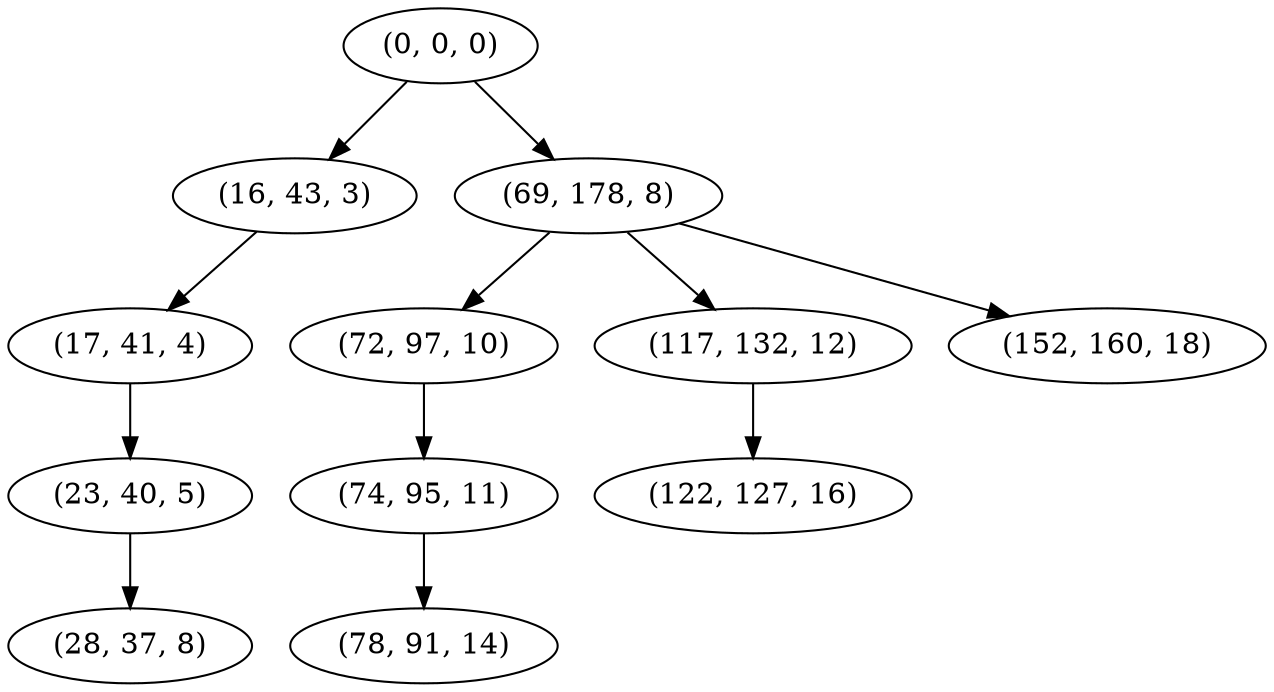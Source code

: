 digraph tree {
    "(0, 0, 0)";
    "(16, 43, 3)";
    "(17, 41, 4)";
    "(23, 40, 5)";
    "(28, 37, 8)";
    "(69, 178, 8)";
    "(72, 97, 10)";
    "(74, 95, 11)";
    "(78, 91, 14)";
    "(117, 132, 12)";
    "(122, 127, 16)";
    "(152, 160, 18)";
    "(0, 0, 0)" -> "(16, 43, 3)";
    "(0, 0, 0)" -> "(69, 178, 8)";
    "(16, 43, 3)" -> "(17, 41, 4)";
    "(17, 41, 4)" -> "(23, 40, 5)";
    "(23, 40, 5)" -> "(28, 37, 8)";
    "(69, 178, 8)" -> "(72, 97, 10)";
    "(69, 178, 8)" -> "(117, 132, 12)";
    "(69, 178, 8)" -> "(152, 160, 18)";
    "(72, 97, 10)" -> "(74, 95, 11)";
    "(74, 95, 11)" -> "(78, 91, 14)";
    "(117, 132, 12)" -> "(122, 127, 16)";
}
